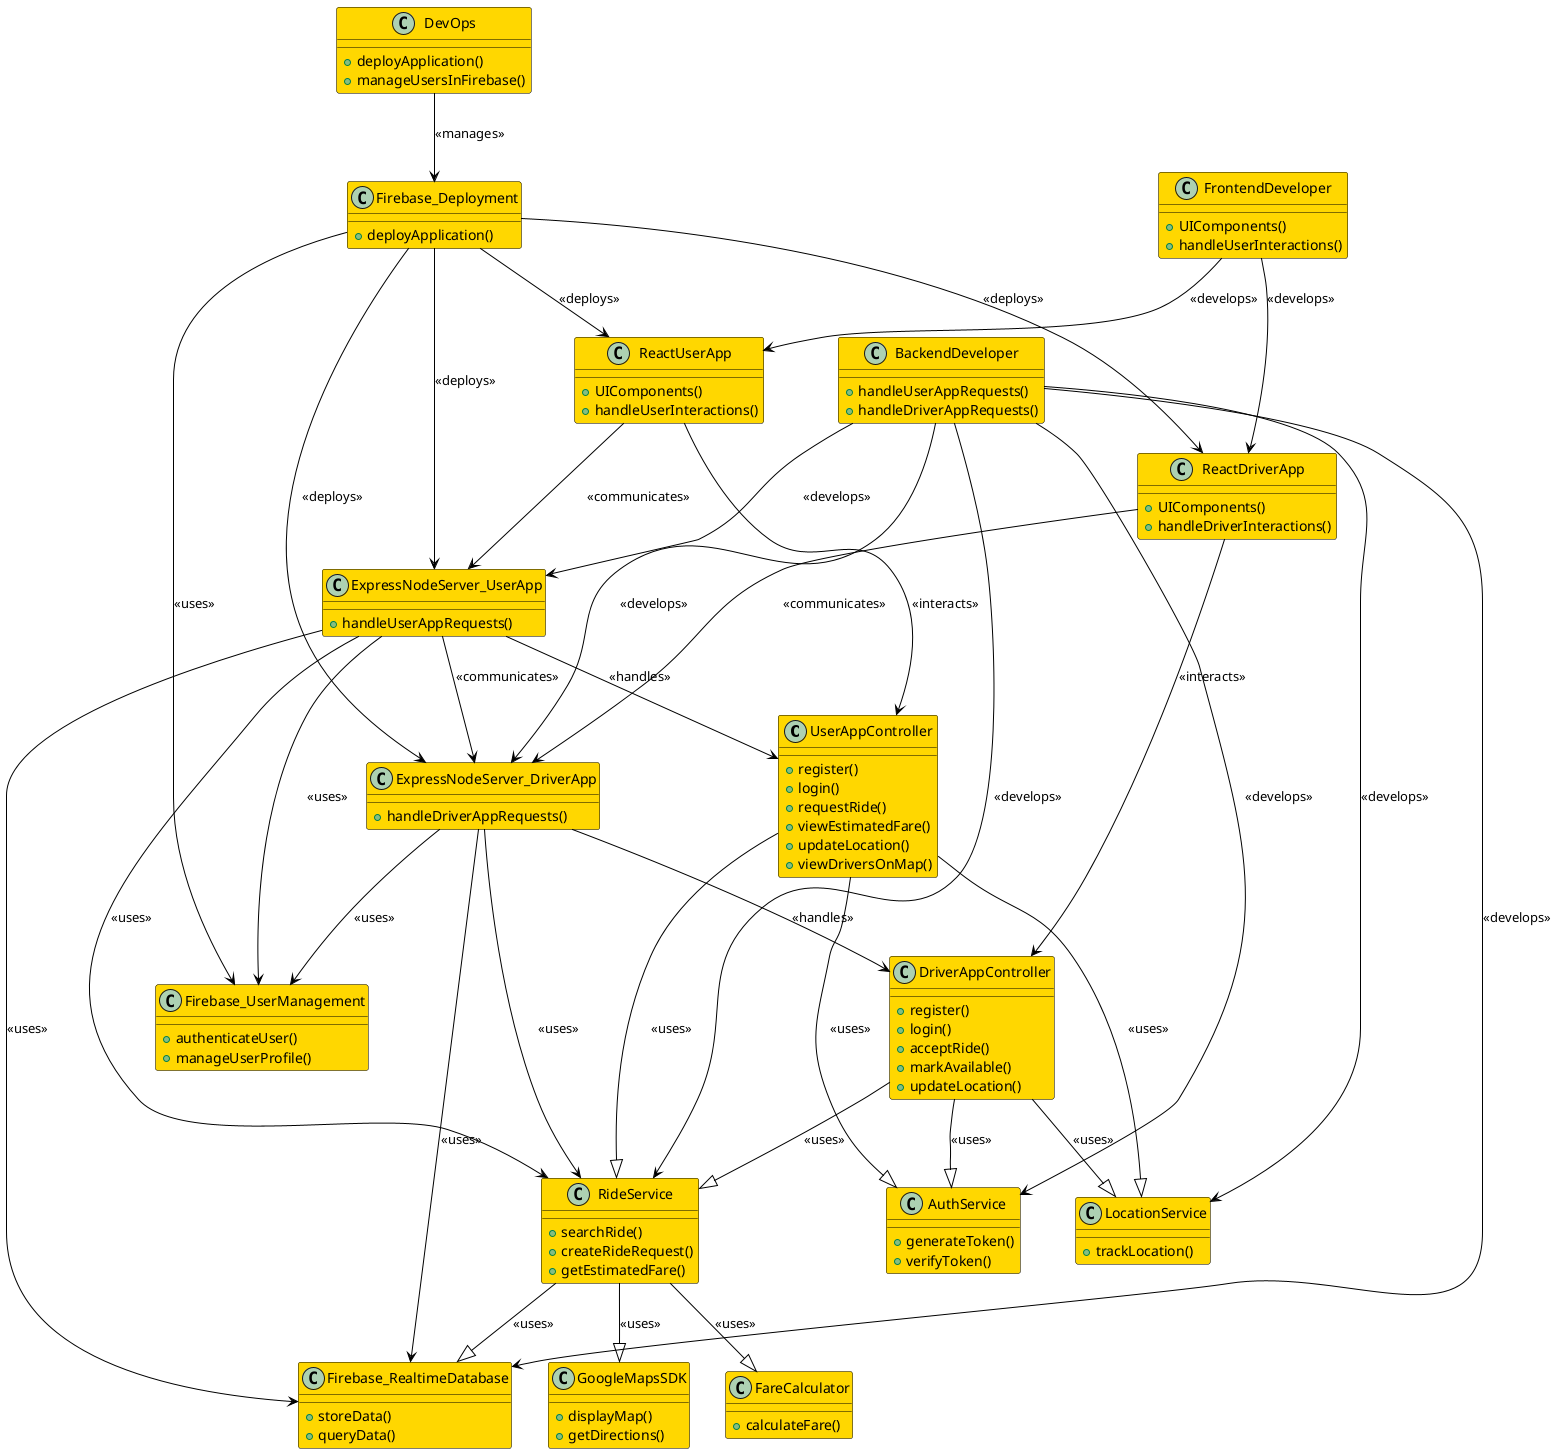 @startuml s

!define RECTANGLE class

skinparam class {
  BackgroundColor #FFD700
  BorderColor #000000
  ArrowColor #000000
  HeaderBackgroundColor #FFD700
}

class UserAppController {
  + register()
  + login()
  + requestRide()
  + viewEstimatedFare()
  + updateLocation()
  + viewDriversOnMap()
}

class DriverAppController {
  + register()
  + login()
  + acceptRide()
  + markAvailable()
  + updateLocation()
}

class AuthService {
  + generateToken()
  + verifyToken()
}

class RideService {
  + searchRide()
  + createRideRequest()
  + getEstimatedFare()
}

class FareCalculator {
  + calculateFare()
}

class LocationService {
  + trackLocation()
}

class Firebase_RealtimeDatabase {
  + storeData()
  + queryData()
}

class GoogleMapsSDK {
  + displayMap()
  + getDirections()
}

class Firebase_UserManagement {
  + authenticateUser()
  + manageUserProfile()
}

class Firebase_Deployment {
  + deployApplication()
}

class ExpressNodeServer_UserApp {
  + handleUserAppRequests()
}

class ExpressNodeServer_DriverApp {
  + handleDriverAppRequests()
}

class ReactUserApp {
  + UIComponents()
  + handleUserInteractions()
}

class ReactDriverApp {
  + UIComponents()
  + handleDriverInteractions()
}

class FrontendDeveloper {
  + UIComponents()
  + handleUserInteractions()
}

class BackendDeveloper {
  + handleUserAppRequests()
  + handleDriverAppRequests()
}

class DevOps {
  + deployApplication()
  + manageUsersInFirebase()  
}

FrontendDeveloper --> ReactUserApp : <<develops>>
FrontendDeveloper --> ReactDriverApp : <<develops>>

BackendDeveloper --> ExpressNodeServer_UserApp : <<develops>>
BackendDeveloper --> ExpressNodeServer_DriverApp : <<develops>>
BackendDeveloper --> RideService : <<develops>>
BackendDeveloper --> AuthService : <<develops>>
BackendDeveloper --> LocationService : <<develops>>
BackendDeveloper --> Firebase_RealtimeDatabase : <<develops>>

DevOps --> Firebase_Deployment : <<manages>>

ReactUserApp --> ExpressNodeServer_UserApp : <<communicates>>
ReactDriverApp --> ExpressNodeServer_DriverApp : <<communicates>>

ExpressNodeServer_UserApp --> ExpressNodeServer_DriverApp : <<communicates>>

Firebase_Deployment --> ReactUserApp : <<deploys>>
Firebase_Deployment --> ReactDriverApp : <<deploys>>
Firebase_Deployment --> ExpressNodeServer_UserApp : <<deploys>>
Firebase_Deployment --> ExpressNodeServer_DriverApp : <<deploys>>

UserAppController --|> AuthService : <<uses>>
DriverAppController --|> AuthService : <<uses>>
UserAppController --|> RideService : <<uses>>
DriverAppController --|> RideService : <<uses>>
UserAppController --|> LocationService : <<uses>>
DriverAppController --|> LocationService : <<uses>>
RideService --|> FareCalculator : <<uses>>
RideService --|> Firebase_RealtimeDatabase : <<uses>>  
RideService --|> GoogleMapsSDK : <<uses>>
ExpressNodeServer_UserApp --> UserAppController : <<handles>>
ExpressNodeServer_DriverApp --> DriverAppController : <<handles>>
ExpressNodeServer_UserApp --> RideService : <<uses>>
ExpressNodeServer_DriverApp --> RideService : <<uses>>
ExpressNodeServer_UserApp --> Firebase_RealtimeDatabase : <<uses>> 
ExpressNodeServer_DriverApp --> Firebase_RealtimeDatabase : <<uses>>  
ExpressNodeServer_UserApp --> Firebase_UserManagement : <<uses>>
ExpressNodeServer_DriverApp --> Firebase_UserManagement : <<uses>>
ReactUserApp --> UserAppController : <<interacts>>
ReactDriverApp --> DriverAppController : <<interacts>>
Firebase_Deployment --> Firebase_UserManagement : <<uses>>

@enduml

